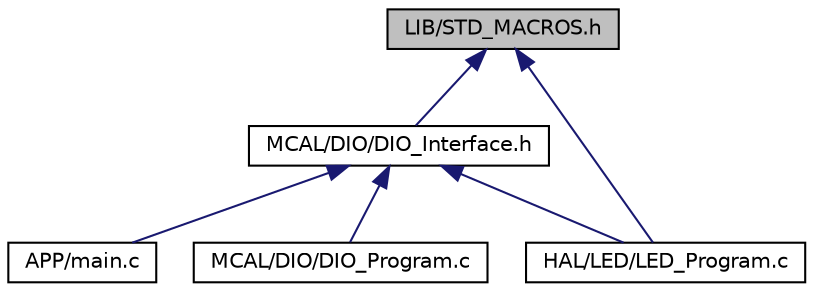 digraph "LIB/STD_MACROS.h"
{
 // LATEX_PDF_SIZE
  edge [fontname="Helvetica",fontsize="10",labelfontname="Helvetica",labelfontsize="10"];
  node [fontname="Helvetica",fontsize="10",shape=record];
  Node1 [label="LIB/STD_MACROS.h",height=0.2,width=0.4,color="black", fillcolor="grey75", style="filled", fontcolor="black",tooltip=" "];
  Node1 -> Node2 [dir="back",color="midnightblue",fontsize="10",style="solid"];
  Node2 [label="MCAL/DIO/DIO_Interface.h",height=0.2,width=0.4,color="black", fillcolor="white", style="filled",URL="$d2/d61/_d_i_o___interface_8h.html",tooltip=" "];
  Node2 -> Node3 [dir="back",color="midnightblue",fontsize="10",style="solid"];
  Node3 [label="APP/main.c",height=0.2,width=0.4,color="black", fillcolor="white", style="filled",URL="$d0/d29/main_8c.html",tooltip=" "];
  Node2 -> Node4 [dir="back",color="midnightblue",fontsize="10",style="solid"];
  Node4 [label="MCAL/DIO/DIO_Program.c",height=0.2,width=0.4,color="black", fillcolor="white", style="filled",URL="$dd/dfd/_d_i_o___program_8c.html",tooltip=" "];
  Node2 -> Node5 [dir="back",color="midnightblue",fontsize="10",style="solid"];
  Node5 [label="HAL/LED/LED_Program.c",height=0.2,width=0.4,color="black", fillcolor="white", style="filled",URL="$d0/dcc/_l_e_d___program_8c.html",tooltip=" "];
  Node1 -> Node5 [dir="back",color="midnightblue",fontsize="10",style="solid"];
}
